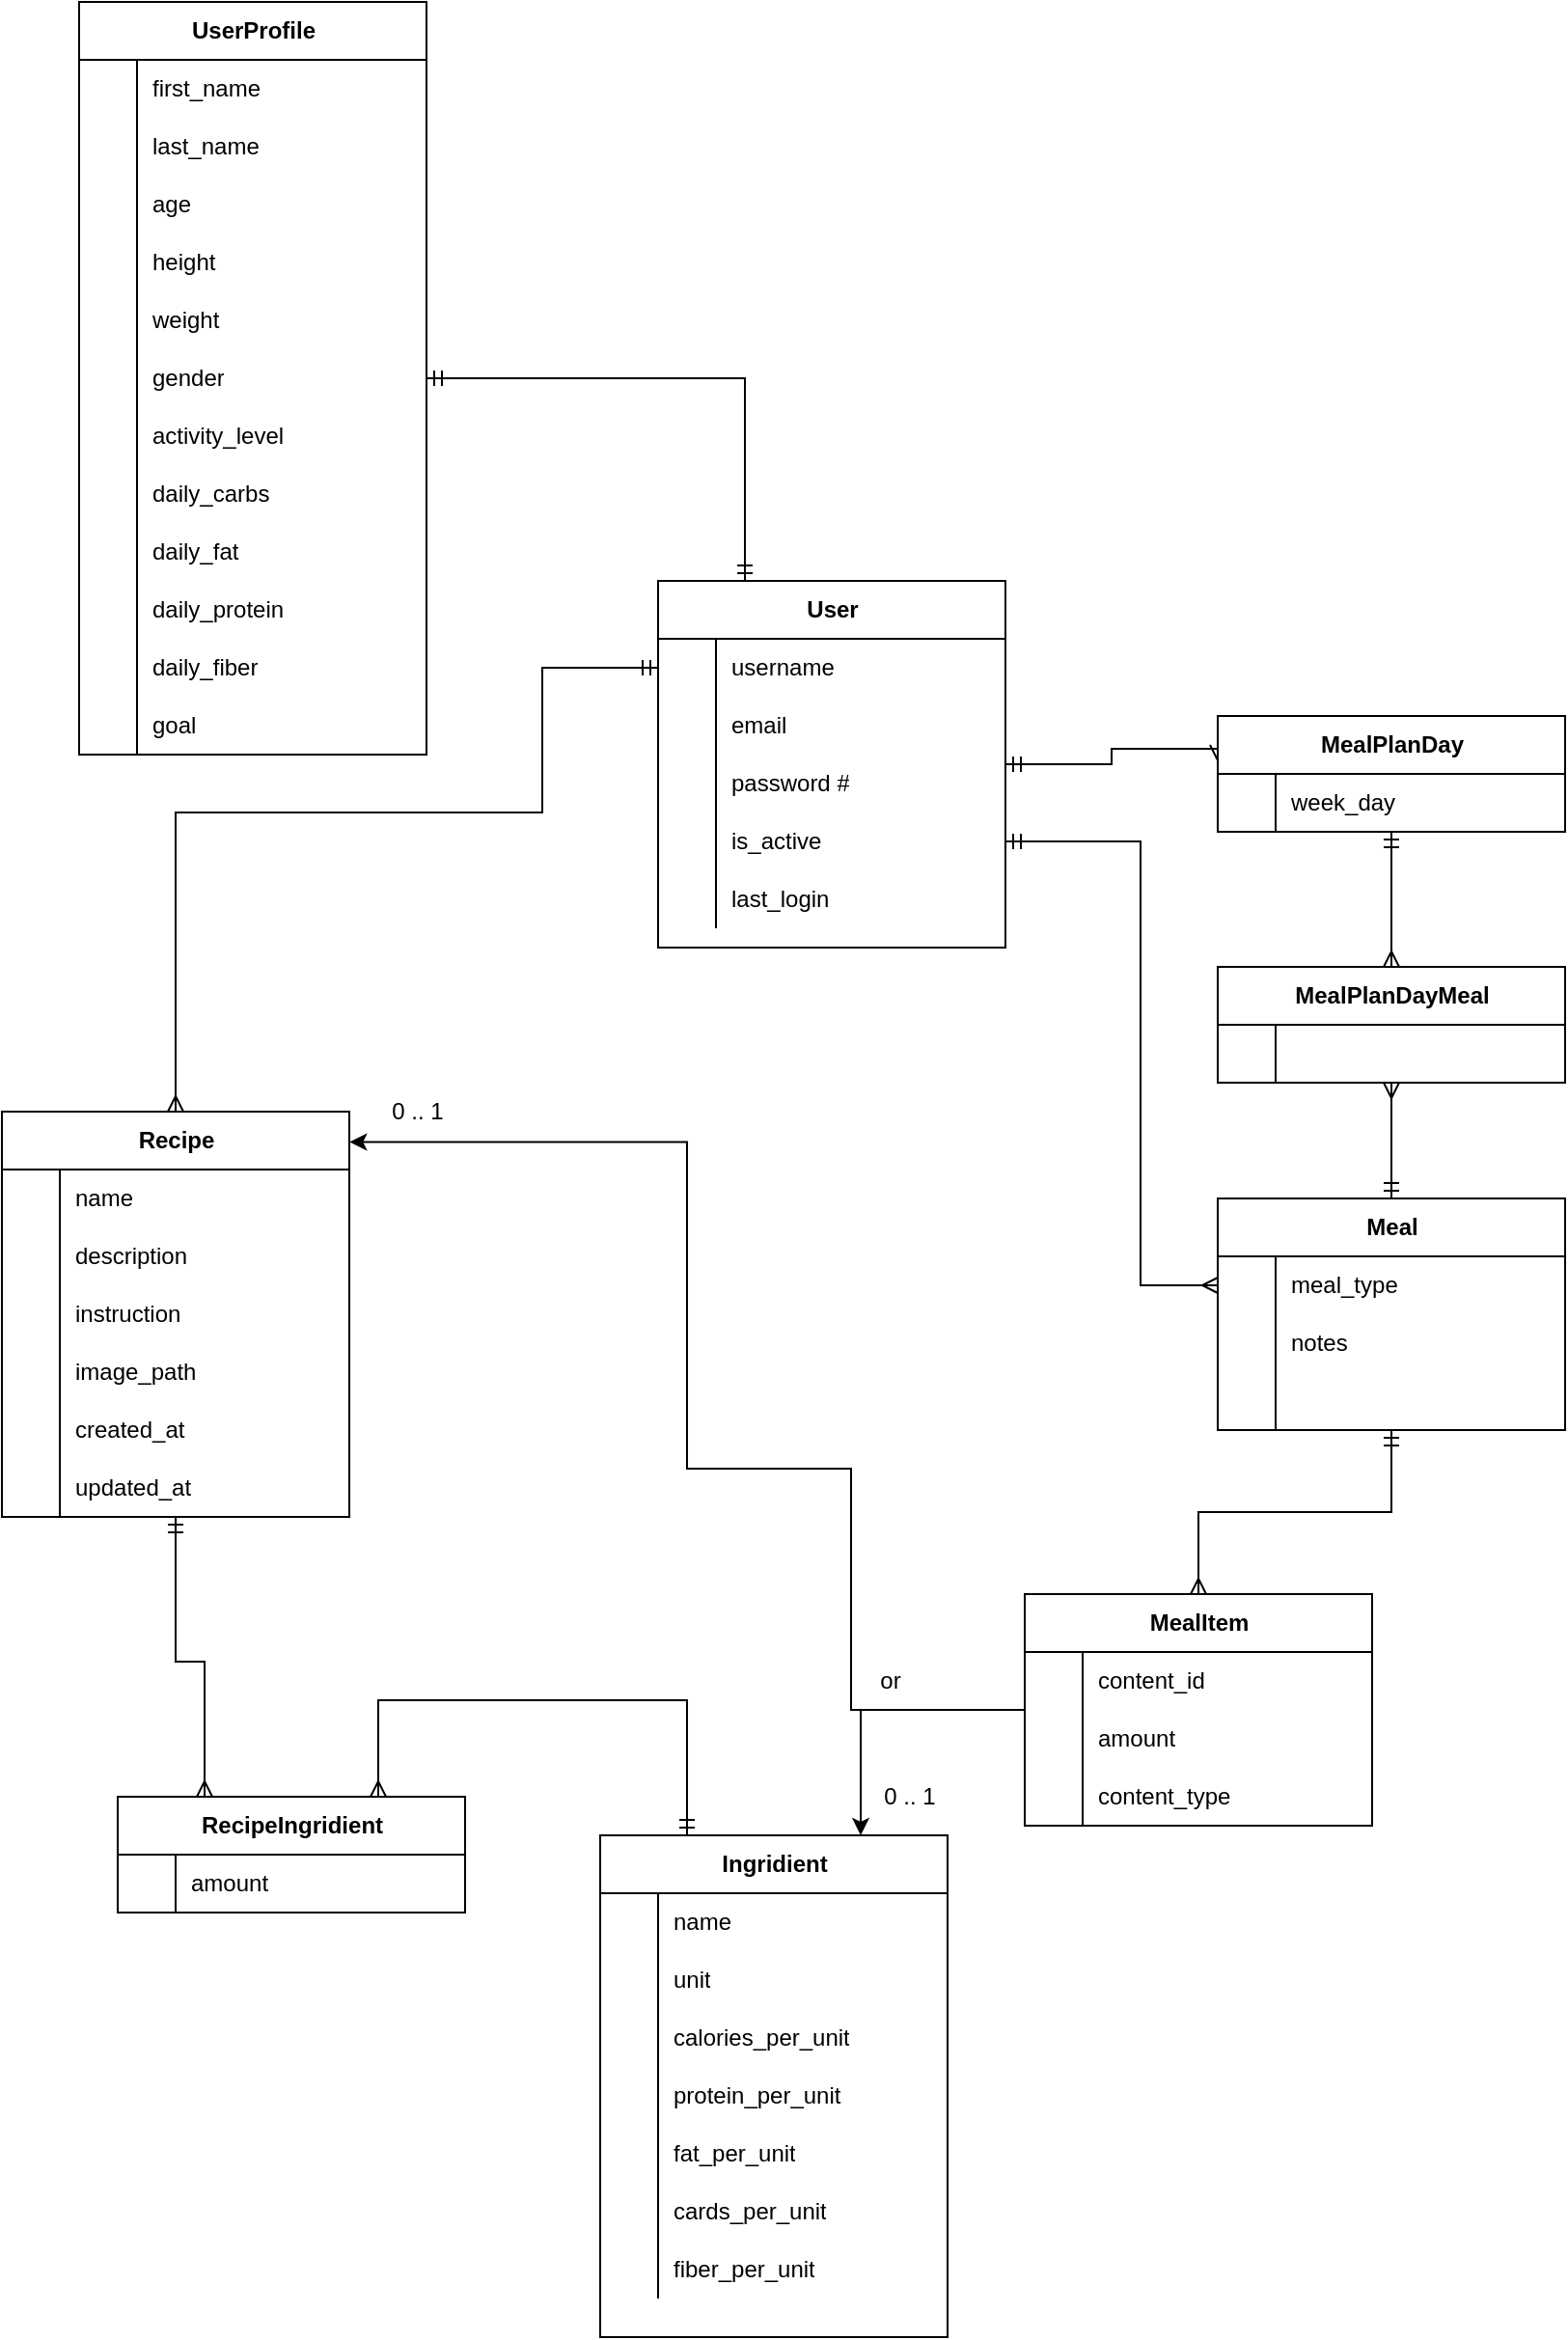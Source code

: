 <mxfile version="28.0.6">
  <diagram name="Сторінка-1" id="ZKiksl6-GsX5TlHpTenB">
    <mxGraphModel dx="980" dy="2659" grid="1" gridSize="10" guides="1" tooltips="1" connect="1" arrows="1" fold="1" page="1" pageScale="1" pageWidth="827" pageHeight="1169" math="0" shadow="0">
      <root>
        <mxCell id="0" />
        <mxCell id="1" parent="0" />
        <mxCell id="YrWsc4Pmhc9VSJaFL5Kg-95" style="edgeStyle=orthogonalEdgeStyle;rounded=0;orthogonalLoop=1;jettySize=auto;html=1;entryX=0.5;entryY=0;entryDx=0;entryDy=0;startArrow=ERmandOne;startFill=0;endArrow=ERmany;endFill=0;" edge="1" parent="1" source="XN3YSpYFotphSIRS1SXg-49" target="YrWsc4Pmhc9VSJaFL5Kg-85">
          <mxGeometry relative="1" as="geometry" />
        </mxCell>
        <mxCell id="XN3YSpYFotphSIRS1SXg-49" value="Meal" style="shape=table;startSize=30;container=1;collapsible=1;childLayout=tableLayout;fixedRows=1;rowLines=0;fontStyle=1;align=center;resizeLast=1;html=1;" parent="1" vertex="1">
          <mxGeometry x="630" y="320" width="180" height="120" as="geometry" />
        </mxCell>
        <mxCell id="XN3YSpYFotphSIRS1SXg-53" value="" style="shape=tableRow;horizontal=0;startSize=0;swimlaneHead=0;swimlaneBody=0;fillColor=none;collapsible=0;dropTarget=0;points=[[0,0.5],[1,0.5]];portConstraint=eastwest;top=0;left=0;right=0;bottom=0;" parent="XN3YSpYFotphSIRS1SXg-49" vertex="1">
          <mxGeometry y="30" width="180" height="30" as="geometry" />
        </mxCell>
        <mxCell id="XN3YSpYFotphSIRS1SXg-54" value="" style="shape=partialRectangle;connectable=0;fillColor=none;top=0;left=0;bottom=0;right=0;editable=1;overflow=hidden;whiteSpace=wrap;html=1;" parent="XN3YSpYFotphSIRS1SXg-53" vertex="1">
          <mxGeometry width="30" height="30" as="geometry">
            <mxRectangle width="30" height="30" as="alternateBounds" />
          </mxGeometry>
        </mxCell>
        <mxCell id="XN3YSpYFotphSIRS1SXg-55" value="meal_type" style="shape=partialRectangle;connectable=0;fillColor=none;top=0;left=0;bottom=0;right=0;align=left;spacingLeft=6;overflow=hidden;whiteSpace=wrap;html=1;" parent="XN3YSpYFotphSIRS1SXg-53" vertex="1">
          <mxGeometry x="30" width="150" height="30" as="geometry">
            <mxRectangle width="150" height="30" as="alternateBounds" />
          </mxGeometry>
        </mxCell>
        <mxCell id="XN3YSpYFotphSIRS1SXg-56" value="" style="shape=tableRow;horizontal=0;startSize=0;swimlaneHead=0;swimlaneBody=0;fillColor=none;collapsible=0;dropTarget=0;points=[[0,0.5],[1,0.5]];portConstraint=eastwest;top=0;left=0;right=0;bottom=0;" parent="XN3YSpYFotphSIRS1SXg-49" vertex="1">
          <mxGeometry y="60" width="180" height="30" as="geometry" />
        </mxCell>
        <mxCell id="XN3YSpYFotphSIRS1SXg-57" value="" style="shape=partialRectangle;connectable=0;fillColor=none;top=0;left=0;bottom=0;right=0;editable=1;overflow=hidden;whiteSpace=wrap;html=1;" parent="XN3YSpYFotphSIRS1SXg-56" vertex="1">
          <mxGeometry width="30" height="30" as="geometry">
            <mxRectangle width="30" height="30" as="alternateBounds" />
          </mxGeometry>
        </mxCell>
        <mxCell id="XN3YSpYFotphSIRS1SXg-58" value="notes" style="shape=partialRectangle;connectable=0;fillColor=none;top=0;left=0;bottom=0;right=0;align=left;spacingLeft=6;overflow=hidden;whiteSpace=wrap;html=1;" parent="XN3YSpYFotphSIRS1SXg-56" vertex="1">
          <mxGeometry x="30" width="150" height="30" as="geometry">
            <mxRectangle width="150" height="30" as="alternateBounds" />
          </mxGeometry>
        </mxCell>
        <mxCell id="XN3YSpYFotphSIRS1SXg-59" value="" style="shape=tableRow;horizontal=0;startSize=0;swimlaneHead=0;swimlaneBody=0;fillColor=none;collapsible=0;dropTarget=0;points=[[0,0.5],[1,0.5]];portConstraint=eastwest;top=0;left=0;right=0;bottom=0;" parent="XN3YSpYFotphSIRS1SXg-49" vertex="1">
          <mxGeometry y="90" width="180" height="30" as="geometry" />
        </mxCell>
        <mxCell id="XN3YSpYFotphSIRS1SXg-60" value="" style="shape=partialRectangle;connectable=0;fillColor=none;top=0;left=0;bottom=0;right=0;editable=1;overflow=hidden;whiteSpace=wrap;html=1;" parent="XN3YSpYFotphSIRS1SXg-59" vertex="1">
          <mxGeometry width="30" height="30" as="geometry">
            <mxRectangle width="30" height="30" as="alternateBounds" />
          </mxGeometry>
        </mxCell>
        <mxCell id="XN3YSpYFotphSIRS1SXg-61" value="" style="shape=partialRectangle;connectable=0;fillColor=none;top=0;left=0;bottom=0;right=0;align=left;spacingLeft=6;overflow=hidden;whiteSpace=wrap;html=1;" parent="XN3YSpYFotphSIRS1SXg-59" vertex="1">
          <mxGeometry x="30" width="150" height="30" as="geometry">
            <mxRectangle width="150" height="30" as="alternateBounds" />
          </mxGeometry>
        </mxCell>
        <mxCell id="YrWsc4Pmhc9VSJaFL5Kg-97" style="edgeStyle=orthogonalEdgeStyle;rounded=0;orthogonalLoop=1;jettySize=auto;html=1;entryX=0;entryY=0.25;entryDx=0;entryDy=0;endArrow=ERmany;endFill=0;startArrow=ERmandOne;startFill=0;" edge="1" parent="1" source="YrWsc4Pmhc9VSJaFL5Kg-2" target="YrWsc4Pmhc9VSJaFL5Kg-51">
          <mxGeometry relative="1" as="geometry">
            <Array as="points">
              <mxPoint x="575" y="95" />
              <mxPoint x="575" y="87" />
            </Array>
          </mxGeometry>
        </mxCell>
        <mxCell id="YrWsc4Pmhc9VSJaFL5Kg-2" value="User" style="shape=table;startSize=30;container=1;collapsible=1;childLayout=tableLayout;fixedRows=1;rowLines=0;fontStyle=1;align=center;resizeLast=1;html=1;" vertex="1" parent="1">
          <mxGeometry x="340" width="180" height="190" as="geometry" />
        </mxCell>
        <mxCell id="YrWsc4Pmhc9VSJaFL5Kg-6" value="" style="shape=tableRow;horizontal=0;startSize=0;swimlaneHead=0;swimlaneBody=0;fillColor=none;collapsible=0;dropTarget=0;points=[[0,0.5],[1,0.5]];portConstraint=eastwest;top=0;left=0;right=0;bottom=0;" vertex="1" parent="YrWsc4Pmhc9VSJaFL5Kg-2">
          <mxGeometry y="30" width="180" height="30" as="geometry" />
        </mxCell>
        <mxCell id="YrWsc4Pmhc9VSJaFL5Kg-7" value="" style="shape=partialRectangle;connectable=0;fillColor=none;top=0;left=0;bottom=0;right=0;editable=1;overflow=hidden;whiteSpace=wrap;html=1;" vertex="1" parent="YrWsc4Pmhc9VSJaFL5Kg-6">
          <mxGeometry width="30" height="30" as="geometry">
            <mxRectangle width="30" height="30" as="alternateBounds" />
          </mxGeometry>
        </mxCell>
        <mxCell id="YrWsc4Pmhc9VSJaFL5Kg-8" value="username" style="shape=partialRectangle;connectable=0;fillColor=none;top=0;left=0;bottom=0;right=0;align=left;spacingLeft=6;overflow=hidden;whiteSpace=wrap;html=1;" vertex="1" parent="YrWsc4Pmhc9VSJaFL5Kg-6">
          <mxGeometry x="30" width="150" height="30" as="geometry">
            <mxRectangle width="150" height="30" as="alternateBounds" />
          </mxGeometry>
        </mxCell>
        <mxCell id="YrWsc4Pmhc9VSJaFL5Kg-15" style="shape=tableRow;horizontal=0;startSize=0;swimlaneHead=0;swimlaneBody=0;fillColor=none;collapsible=0;dropTarget=0;points=[[0,0.5],[1,0.5]];portConstraint=eastwest;top=0;left=0;right=0;bottom=0;" vertex="1" parent="YrWsc4Pmhc9VSJaFL5Kg-2">
          <mxGeometry y="60" width="180" height="30" as="geometry" />
        </mxCell>
        <mxCell id="YrWsc4Pmhc9VSJaFL5Kg-16" style="shape=partialRectangle;connectable=0;fillColor=none;top=0;left=0;bottom=0;right=0;editable=1;overflow=hidden;whiteSpace=wrap;html=1;" vertex="1" parent="YrWsc4Pmhc9VSJaFL5Kg-15">
          <mxGeometry width="30" height="30" as="geometry">
            <mxRectangle width="30" height="30" as="alternateBounds" />
          </mxGeometry>
        </mxCell>
        <mxCell id="YrWsc4Pmhc9VSJaFL5Kg-17" value="email" style="shape=partialRectangle;connectable=0;fillColor=none;top=0;left=0;bottom=0;right=0;align=left;spacingLeft=6;overflow=hidden;whiteSpace=wrap;html=1;" vertex="1" parent="YrWsc4Pmhc9VSJaFL5Kg-15">
          <mxGeometry x="30" width="150" height="30" as="geometry">
            <mxRectangle width="150" height="30" as="alternateBounds" />
          </mxGeometry>
        </mxCell>
        <mxCell id="YrWsc4Pmhc9VSJaFL5Kg-18" style="shape=tableRow;horizontal=0;startSize=0;swimlaneHead=0;swimlaneBody=0;fillColor=none;collapsible=0;dropTarget=0;points=[[0,0.5],[1,0.5]];portConstraint=eastwest;top=0;left=0;right=0;bottom=0;" vertex="1" parent="YrWsc4Pmhc9VSJaFL5Kg-2">
          <mxGeometry y="90" width="180" height="30" as="geometry" />
        </mxCell>
        <mxCell id="YrWsc4Pmhc9VSJaFL5Kg-19" style="shape=partialRectangle;connectable=0;fillColor=none;top=0;left=0;bottom=0;right=0;editable=1;overflow=hidden;whiteSpace=wrap;html=1;" vertex="1" parent="YrWsc4Pmhc9VSJaFL5Kg-18">
          <mxGeometry width="30" height="30" as="geometry">
            <mxRectangle width="30" height="30" as="alternateBounds" />
          </mxGeometry>
        </mxCell>
        <mxCell id="YrWsc4Pmhc9VSJaFL5Kg-20" value="password #" style="shape=partialRectangle;connectable=0;fillColor=none;top=0;left=0;bottom=0;right=0;align=left;spacingLeft=6;overflow=hidden;whiteSpace=wrap;html=1;" vertex="1" parent="YrWsc4Pmhc9VSJaFL5Kg-18">
          <mxGeometry x="30" width="150" height="30" as="geometry">
            <mxRectangle width="150" height="30" as="alternateBounds" />
          </mxGeometry>
        </mxCell>
        <mxCell id="YrWsc4Pmhc9VSJaFL5Kg-21" value="" style="shape=tableRow;horizontal=0;startSize=0;swimlaneHead=0;swimlaneBody=0;fillColor=none;collapsible=0;dropTarget=0;points=[[0,0.5],[1,0.5]];portConstraint=eastwest;top=0;left=0;right=0;bottom=0;" vertex="1" parent="YrWsc4Pmhc9VSJaFL5Kg-2">
          <mxGeometry y="120" width="180" height="30" as="geometry" />
        </mxCell>
        <mxCell id="YrWsc4Pmhc9VSJaFL5Kg-22" value="" style="shape=partialRectangle;connectable=0;fillColor=none;top=0;left=0;bottom=0;right=0;editable=1;overflow=hidden;whiteSpace=wrap;html=1;" vertex="1" parent="YrWsc4Pmhc9VSJaFL5Kg-21">
          <mxGeometry width="30" height="30" as="geometry">
            <mxRectangle width="30" height="30" as="alternateBounds" />
          </mxGeometry>
        </mxCell>
        <mxCell id="YrWsc4Pmhc9VSJaFL5Kg-23" value="is_active" style="shape=partialRectangle;connectable=0;fillColor=none;top=0;left=0;bottom=0;right=0;align=left;spacingLeft=6;overflow=hidden;whiteSpace=wrap;html=1;" vertex="1" parent="YrWsc4Pmhc9VSJaFL5Kg-21">
          <mxGeometry x="30" width="150" height="30" as="geometry">
            <mxRectangle width="150" height="30" as="alternateBounds" />
          </mxGeometry>
        </mxCell>
        <mxCell id="YrWsc4Pmhc9VSJaFL5Kg-24" value="" style="shape=tableRow;horizontal=0;startSize=0;swimlaneHead=0;swimlaneBody=0;fillColor=none;collapsible=0;dropTarget=0;points=[[0,0.5],[1,0.5]];portConstraint=eastwest;top=0;left=0;right=0;bottom=0;" vertex="1" parent="YrWsc4Pmhc9VSJaFL5Kg-2">
          <mxGeometry y="150" width="180" height="30" as="geometry" />
        </mxCell>
        <mxCell id="YrWsc4Pmhc9VSJaFL5Kg-25" value="" style="shape=partialRectangle;connectable=0;fillColor=none;top=0;left=0;bottom=0;right=0;editable=1;overflow=hidden;whiteSpace=wrap;html=1;" vertex="1" parent="YrWsc4Pmhc9VSJaFL5Kg-24">
          <mxGeometry width="30" height="30" as="geometry">
            <mxRectangle width="30" height="30" as="alternateBounds" />
          </mxGeometry>
        </mxCell>
        <mxCell id="YrWsc4Pmhc9VSJaFL5Kg-26" value="last_login" style="shape=partialRectangle;connectable=0;fillColor=none;top=0;left=0;bottom=0;right=0;align=left;spacingLeft=6;overflow=hidden;whiteSpace=wrap;html=1;" vertex="1" parent="YrWsc4Pmhc9VSJaFL5Kg-24">
          <mxGeometry x="30" width="150" height="30" as="geometry">
            <mxRectangle width="150" height="30" as="alternateBounds" />
          </mxGeometry>
        </mxCell>
        <mxCell id="YrWsc4Pmhc9VSJaFL5Kg-44" style="edgeStyle=orthogonalEdgeStyle;rounded=0;orthogonalLoop=1;jettySize=auto;html=1;entryX=0.25;entryY=0;entryDx=0;entryDy=0;startArrow=ERmandOne;startFill=0;endArrow=ERmandOne;endFill=0;" edge="1" parent="1" source="XN3YSpYFotphSIRS1SXg-1" target="YrWsc4Pmhc9VSJaFL5Kg-2">
          <mxGeometry relative="1" as="geometry" />
        </mxCell>
        <mxCell id="XN3YSpYFotphSIRS1SXg-1" value="UserProfile" style="shape=table;startSize=30;container=1;collapsible=1;childLayout=tableLayout;fixedRows=1;rowLines=0;fontStyle=1;align=center;resizeLast=1;html=1;" parent="1" vertex="1">
          <mxGeometry x="40" y="-300" width="180" height="390" as="geometry" />
        </mxCell>
        <mxCell id="XN3YSpYFotphSIRS1SXg-5" value="" style="shape=tableRow;horizontal=0;startSize=0;swimlaneHead=0;swimlaneBody=0;fillColor=none;collapsible=0;dropTarget=0;points=[[0,0.5],[1,0.5]];portConstraint=eastwest;top=0;left=0;right=0;bottom=0;" parent="XN3YSpYFotphSIRS1SXg-1" vertex="1">
          <mxGeometry y="30" width="180" height="30" as="geometry" />
        </mxCell>
        <mxCell id="XN3YSpYFotphSIRS1SXg-6" value="" style="shape=partialRectangle;connectable=0;fillColor=none;top=0;left=0;bottom=0;right=0;editable=1;overflow=hidden;whiteSpace=wrap;html=1;" parent="XN3YSpYFotphSIRS1SXg-5" vertex="1">
          <mxGeometry width="30" height="30" as="geometry">
            <mxRectangle width="30" height="30" as="alternateBounds" />
          </mxGeometry>
        </mxCell>
        <mxCell id="XN3YSpYFotphSIRS1SXg-7" value="first_name" style="shape=partialRectangle;connectable=0;fillColor=none;top=0;left=0;bottom=0;right=0;align=left;spacingLeft=6;overflow=hidden;whiteSpace=wrap;html=1;" parent="XN3YSpYFotphSIRS1SXg-5" vertex="1">
          <mxGeometry x="30" width="150" height="30" as="geometry">
            <mxRectangle width="150" height="30" as="alternateBounds" />
          </mxGeometry>
        </mxCell>
        <mxCell id="XN3YSpYFotphSIRS1SXg-78" style="shape=tableRow;horizontal=0;startSize=0;swimlaneHead=0;swimlaneBody=0;fillColor=none;collapsible=0;dropTarget=0;points=[[0,0.5],[1,0.5]];portConstraint=eastwest;top=0;left=0;right=0;bottom=0;" parent="XN3YSpYFotphSIRS1SXg-1" vertex="1">
          <mxGeometry y="60" width="180" height="30" as="geometry" />
        </mxCell>
        <mxCell id="XN3YSpYFotphSIRS1SXg-79" style="shape=partialRectangle;connectable=0;fillColor=none;top=0;left=0;bottom=0;right=0;editable=1;overflow=hidden;whiteSpace=wrap;html=1;" parent="XN3YSpYFotphSIRS1SXg-78" vertex="1">
          <mxGeometry width="30" height="30" as="geometry">
            <mxRectangle width="30" height="30" as="alternateBounds" />
          </mxGeometry>
        </mxCell>
        <mxCell id="XN3YSpYFotphSIRS1SXg-80" value="last_name" style="shape=partialRectangle;connectable=0;fillColor=none;top=0;left=0;bottom=0;right=0;align=left;spacingLeft=6;overflow=hidden;whiteSpace=wrap;html=1;" parent="XN3YSpYFotphSIRS1SXg-78" vertex="1">
          <mxGeometry x="30" width="150" height="30" as="geometry">
            <mxRectangle width="150" height="30" as="alternateBounds" />
          </mxGeometry>
        </mxCell>
        <mxCell id="XN3YSpYFotphSIRS1SXg-75" style="shape=tableRow;horizontal=0;startSize=0;swimlaneHead=0;swimlaneBody=0;fillColor=none;collapsible=0;dropTarget=0;points=[[0,0.5],[1,0.5]];portConstraint=eastwest;top=0;left=0;right=0;bottom=0;" parent="XN3YSpYFotphSIRS1SXg-1" vertex="1">
          <mxGeometry y="90" width="180" height="30" as="geometry" />
        </mxCell>
        <mxCell id="XN3YSpYFotphSIRS1SXg-76" style="shape=partialRectangle;connectable=0;fillColor=none;top=0;left=0;bottom=0;right=0;editable=1;overflow=hidden;whiteSpace=wrap;html=1;" parent="XN3YSpYFotphSIRS1SXg-75" vertex="1">
          <mxGeometry width="30" height="30" as="geometry">
            <mxRectangle width="30" height="30" as="alternateBounds" />
          </mxGeometry>
        </mxCell>
        <mxCell id="XN3YSpYFotphSIRS1SXg-77" value="age" style="shape=partialRectangle;connectable=0;fillColor=none;top=0;left=0;bottom=0;right=0;align=left;spacingLeft=6;overflow=hidden;whiteSpace=wrap;html=1;" parent="XN3YSpYFotphSIRS1SXg-75" vertex="1">
          <mxGeometry x="30" width="150" height="30" as="geometry">
            <mxRectangle width="150" height="30" as="alternateBounds" />
          </mxGeometry>
        </mxCell>
        <mxCell id="XN3YSpYFotphSIRS1SXg-68" style="shape=tableRow;horizontal=0;startSize=0;swimlaneHead=0;swimlaneBody=0;fillColor=none;collapsible=0;dropTarget=0;points=[[0,0.5],[1,0.5]];portConstraint=eastwest;top=0;left=0;right=0;bottom=0;" parent="XN3YSpYFotphSIRS1SXg-1" vertex="1">
          <mxGeometry y="120" width="180" height="30" as="geometry" />
        </mxCell>
        <mxCell id="XN3YSpYFotphSIRS1SXg-69" style="shape=partialRectangle;connectable=0;fillColor=none;top=0;left=0;bottom=0;right=0;editable=1;overflow=hidden;whiteSpace=wrap;html=1;" parent="XN3YSpYFotphSIRS1SXg-68" vertex="1">
          <mxGeometry width="30" height="30" as="geometry">
            <mxRectangle width="30" height="30" as="alternateBounds" />
          </mxGeometry>
        </mxCell>
        <mxCell id="XN3YSpYFotphSIRS1SXg-70" value="height" style="shape=partialRectangle;connectable=0;fillColor=none;top=0;left=0;bottom=0;right=0;align=left;spacingLeft=6;overflow=hidden;whiteSpace=wrap;html=1;" parent="XN3YSpYFotphSIRS1SXg-68" vertex="1">
          <mxGeometry x="30" width="150" height="30" as="geometry">
            <mxRectangle width="150" height="30" as="alternateBounds" />
          </mxGeometry>
        </mxCell>
        <mxCell id="XN3YSpYFotphSIRS1SXg-65" style="shape=tableRow;horizontal=0;startSize=0;swimlaneHead=0;swimlaneBody=0;fillColor=none;collapsible=0;dropTarget=0;points=[[0,0.5],[1,0.5]];portConstraint=eastwest;top=0;left=0;right=0;bottom=0;" parent="XN3YSpYFotphSIRS1SXg-1" vertex="1">
          <mxGeometry y="150" width="180" height="30" as="geometry" />
        </mxCell>
        <mxCell id="XN3YSpYFotphSIRS1SXg-66" style="shape=partialRectangle;connectable=0;fillColor=none;top=0;left=0;bottom=0;right=0;editable=1;overflow=hidden;whiteSpace=wrap;html=1;" parent="XN3YSpYFotphSIRS1SXg-65" vertex="1">
          <mxGeometry width="30" height="30" as="geometry">
            <mxRectangle width="30" height="30" as="alternateBounds" />
          </mxGeometry>
        </mxCell>
        <mxCell id="XN3YSpYFotphSIRS1SXg-67" value="weight" style="shape=partialRectangle;connectable=0;fillColor=none;top=0;left=0;bottom=0;right=0;align=left;spacingLeft=6;overflow=hidden;whiteSpace=wrap;html=1;" parent="XN3YSpYFotphSIRS1SXg-65" vertex="1">
          <mxGeometry x="30" width="150" height="30" as="geometry">
            <mxRectangle width="150" height="30" as="alternateBounds" />
          </mxGeometry>
        </mxCell>
        <mxCell id="XN3YSpYFotphSIRS1SXg-8" value="" style="shape=tableRow;horizontal=0;startSize=0;swimlaneHead=0;swimlaneBody=0;fillColor=none;collapsible=0;dropTarget=0;points=[[0,0.5],[1,0.5]];portConstraint=eastwest;top=0;left=0;right=0;bottom=0;" parent="XN3YSpYFotphSIRS1SXg-1" vertex="1">
          <mxGeometry y="180" width="180" height="30" as="geometry" />
        </mxCell>
        <mxCell id="XN3YSpYFotphSIRS1SXg-9" value="" style="shape=partialRectangle;connectable=0;fillColor=none;top=0;left=0;bottom=0;right=0;editable=1;overflow=hidden;whiteSpace=wrap;html=1;" parent="XN3YSpYFotphSIRS1SXg-8" vertex="1">
          <mxGeometry width="30" height="30" as="geometry">
            <mxRectangle width="30" height="30" as="alternateBounds" />
          </mxGeometry>
        </mxCell>
        <mxCell id="XN3YSpYFotphSIRS1SXg-10" value="gender" style="shape=partialRectangle;connectable=0;fillColor=none;top=0;left=0;bottom=0;right=0;align=left;spacingLeft=6;overflow=hidden;whiteSpace=wrap;html=1;" parent="XN3YSpYFotphSIRS1SXg-8" vertex="1">
          <mxGeometry x="30" width="150" height="30" as="geometry">
            <mxRectangle width="150" height="30" as="alternateBounds" />
          </mxGeometry>
        </mxCell>
        <mxCell id="XN3YSpYFotphSIRS1SXg-11" value="" style="shape=tableRow;horizontal=0;startSize=0;swimlaneHead=0;swimlaneBody=0;fillColor=none;collapsible=0;dropTarget=0;points=[[0,0.5],[1,0.5]];portConstraint=eastwest;top=0;left=0;right=0;bottom=0;" parent="XN3YSpYFotphSIRS1SXg-1" vertex="1">
          <mxGeometry y="210" width="180" height="30" as="geometry" />
        </mxCell>
        <mxCell id="XN3YSpYFotphSIRS1SXg-12" value="" style="shape=partialRectangle;connectable=0;fillColor=none;top=0;left=0;bottom=0;right=0;editable=1;overflow=hidden;whiteSpace=wrap;html=1;" parent="XN3YSpYFotphSIRS1SXg-11" vertex="1">
          <mxGeometry width="30" height="30" as="geometry">
            <mxRectangle width="30" height="30" as="alternateBounds" />
          </mxGeometry>
        </mxCell>
        <mxCell id="XN3YSpYFotphSIRS1SXg-13" value="activity_level" style="shape=partialRectangle;connectable=0;fillColor=none;top=0;left=0;bottom=0;right=0;align=left;spacingLeft=6;overflow=hidden;whiteSpace=wrap;html=1;" parent="XN3YSpYFotphSIRS1SXg-11" vertex="1">
          <mxGeometry x="30" width="150" height="30" as="geometry">
            <mxRectangle width="150" height="30" as="alternateBounds" />
          </mxGeometry>
        </mxCell>
        <mxCell id="XN3YSpYFotphSIRS1SXg-14" style="shape=tableRow;horizontal=0;startSize=0;swimlaneHead=0;swimlaneBody=0;fillColor=none;collapsible=0;dropTarget=0;points=[[0,0.5],[1,0.5]];portConstraint=eastwest;top=0;left=0;right=0;bottom=0;" parent="XN3YSpYFotphSIRS1SXg-1" vertex="1">
          <mxGeometry y="240" width="180" height="30" as="geometry" />
        </mxCell>
        <mxCell id="XN3YSpYFotphSIRS1SXg-15" style="shape=partialRectangle;connectable=0;fillColor=none;top=0;left=0;bottom=0;right=0;editable=1;overflow=hidden;whiteSpace=wrap;html=1;" parent="XN3YSpYFotphSIRS1SXg-14" vertex="1">
          <mxGeometry width="30" height="30" as="geometry">
            <mxRectangle width="30" height="30" as="alternateBounds" />
          </mxGeometry>
        </mxCell>
        <mxCell id="XN3YSpYFotphSIRS1SXg-16" value="daily_carbs" style="shape=partialRectangle;connectable=0;fillColor=none;top=0;left=0;bottom=0;right=0;align=left;spacingLeft=6;overflow=hidden;whiteSpace=wrap;html=1;" parent="XN3YSpYFotphSIRS1SXg-14" vertex="1">
          <mxGeometry x="30" width="150" height="30" as="geometry">
            <mxRectangle width="150" height="30" as="alternateBounds" />
          </mxGeometry>
        </mxCell>
        <mxCell id="XN3YSpYFotphSIRS1SXg-81" style="shape=tableRow;horizontal=0;startSize=0;swimlaneHead=0;swimlaneBody=0;fillColor=none;collapsible=0;dropTarget=0;points=[[0,0.5],[1,0.5]];portConstraint=eastwest;top=0;left=0;right=0;bottom=0;" parent="XN3YSpYFotphSIRS1SXg-1" vertex="1">
          <mxGeometry y="270" width="180" height="30" as="geometry" />
        </mxCell>
        <mxCell id="XN3YSpYFotphSIRS1SXg-82" style="shape=partialRectangle;connectable=0;fillColor=none;top=0;left=0;bottom=0;right=0;editable=1;overflow=hidden;whiteSpace=wrap;html=1;" parent="XN3YSpYFotphSIRS1SXg-81" vertex="1">
          <mxGeometry width="30" height="30" as="geometry">
            <mxRectangle width="30" height="30" as="alternateBounds" />
          </mxGeometry>
        </mxCell>
        <mxCell id="XN3YSpYFotphSIRS1SXg-83" value="daily_fat" style="shape=partialRectangle;connectable=0;fillColor=none;top=0;left=0;bottom=0;right=0;align=left;spacingLeft=6;overflow=hidden;whiteSpace=wrap;html=1;" parent="XN3YSpYFotphSIRS1SXg-81" vertex="1">
          <mxGeometry x="30" width="150" height="30" as="geometry">
            <mxRectangle width="150" height="30" as="alternateBounds" />
          </mxGeometry>
        </mxCell>
        <mxCell id="XN3YSpYFotphSIRS1SXg-84" style="shape=tableRow;horizontal=0;startSize=0;swimlaneHead=0;swimlaneBody=0;fillColor=none;collapsible=0;dropTarget=0;points=[[0,0.5],[1,0.5]];portConstraint=eastwest;top=0;left=0;right=0;bottom=0;" parent="XN3YSpYFotphSIRS1SXg-1" vertex="1">
          <mxGeometry y="300" width="180" height="30" as="geometry" />
        </mxCell>
        <mxCell id="XN3YSpYFotphSIRS1SXg-85" style="shape=partialRectangle;connectable=0;fillColor=none;top=0;left=0;bottom=0;right=0;editable=1;overflow=hidden;whiteSpace=wrap;html=1;" parent="XN3YSpYFotphSIRS1SXg-84" vertex="1">
          <mxGeometry width="30" height="30" as="geometry">
            <mxRectangle width="30" height="30" as="alternateBounds" />
          </mxGeometry>
        </mxCell>
        <mxCell id="XN3YSpYFotphSIRS1SXg-86" value="daily_protein" style="shape=partialRectangle;connectable=0;fillColor=none;top=0;left=0;bottom=0;right=0;align=left;spacingLeft=6;overflow=hidden;whiteSpace=wrap;html=1;" parent="XN3YSpYFotphSIRS1SXg-84" vertex="1">
          <mxGeometry x="30" width="150" height="30" as="geometry">
            <mxRectangle width="150" height="30" as="alternateBounds" />
          </mxGeometry>
        </mxCell>
        <mxCell id="XN3YSpYFotphSIRS1SXg-87" style="shape=tableRow;horizontal=0;startSize=0;swimlaneHead=0;swimlaneBody=0;fillColor=none;collapsible=0;dropTarget=0;points=[[0,0.5],[1,0.5]];portConstraint=eastwest;top=0;left=0;right=0;bottom=0;" parent="XN3YSpYFotphSIRS1SXg-1" vertex="1">
          <mxGeometry y="330" width="180" height="30" as="geometry" />
        </mxCell>
        <mxCell id="XN3YSpYFotphSIRS1SXg-88" style="shape=partialRectangle;connectable=0;fillColor=none;top=0;left=0;bottom=0;right=0;editable=1;overflow=hidden;whiteSpace=wrap;html=1;" parent="XN3YSpYFotphSIRS1SXg-87" vertex="1">
          <mxGeometry width="30" height="30" as="geometry">
            <mxRectangle width="30" height="30" as="alternateBounds" />
          </mxGeometry>
        </mxCell>
        <mxCell id="XN3YSpYFotphSIRS1SXg-89" value="daily_fiber" style="shape=partialRectangle;connectable=0;fillColor=none;top=0;left=0;bottom=0;right=0;align=left;spacingLeft=6;overflow=hidden;whiteSpace=wrap;html=1;" parent="XN3YSpYFotphSIRS1SXg-87" vertex="1">
          <mxGeometry x="30" width="150" height="30" as="geometry">
            <mxRectangle width="150" height="30" as="alternateBounds" />
          </mxGeometry>
        </mxCell>
        <mxCell id="XN3YSpYFotphSIRS1SXg-90" style="shape=tableRow;horizontal=0;startSize=0;swimlaneHead=0;swimlaneBody=0;fillColor=none;collapsible=0;dropTarget=0;points=[[0,0.5],[1,0.5]];portConstraint=eastwest;top=0;left=0;right=0;bottom=0;" parent="XN3YSpYFotphSIRS1SXg-1" vertex="1">
          <mxGeometry y="360" width="180" height="30" as="geometry" />
        </mxCell>
        <mxCell id="XN3YSpYFotphSIRS1SXg-91" style="shape=partialRectangle;connectable=0;fillColor=none;top=0;left=0;bottom=0;right=0;editable=1;overflow=hidden;whiteSpace=wrap;html=1;" parent="XN3YSpYFotphSIRS1SXg-90" vertex="1">
          <mxGeometry width="30" height="30" as="geometry">
            <mxRectangle width="30" height="30" as="alternateBounds" />
          </mxGeometry>
        </mxCell>
        <mxCell id="XN3YSpYFotphSIRS1SXg-92" value="goal" style="shape=partialRectangle;connectable=0;fillColor=none;top=0;left=0;bottom=0;right=0;align=left;spacingLeft=6;overflow=hidden;whiteSpace=wrap;html=1;" parent="XN3YSpYFotphSIRS1SXg-90" vertex="1">
          <mxGeometry x="30" width="150" height="30" as="geometry">
            <mxRectangle width="150" height="30" as="alternateBounds" />
          </mxGeometry>
        </mxCell>
        <mxCell id="YrWsc4Pmhc9VSJaFL5Kg-70" style="edgeStyle=orthogonalEdgeStyle;rounded=0;orthogonalLoop=1;jettySize=auto;html=1;entryX=0.5;entryY=0;entryDx=0;entryDy=0;endArrow=ERmandOne;endFill=0;exitX=0.5;exitY=1;exitDx=0;exitDy=0;startArrow=ERmany;startFill=0;" edge="1" parent="1" source="YrWsc4Pmhc9VSJaFL5Kg-71" target="XN3YSpYFotphSIRS1SXg-49">
          <mxGeometry relative="1" as="geometry">
            <mxPoint x="410" y="550" as="sourcePoint" />
          </mxGeometry>
        </mxCell>
        <mxCell id="YrWsc4Pmhc9VSJaFL5Kg-51" value="MealPlanDay" style="shape=table;startSize=30;container=1;collapsible=1;childLayout=tableLayout;fixedRows=1;rowLines=0;fontStyle=1;align=center;resizeLast=1;html=1;" vertex="1" parent="1">
          <mxGeometry x="630" y="70" width="180" height="60" as="geometry" />
        </mxCell>
        <mxCell id="YrWsc4Pmhc9VSJaFL5Kg-61" value="" style="shape=tableRow;horizontal=0;startSize=0;swimlaneHead=0;swimlaneBody=0;fillColor=none;collapsible=0;dropTarget=0;points=[[0,0.5],[1,0.5]];portConstraint=eastwest;top=0;left=0;right=0;bottom=0;" vertex="1" parent="YrWsc4Pmhc9VSJaFL5Kg-51">
          <mxGeometry y="30" width="180" height="30" as="geometry" />
        </mxCell>
        <mxCell id="YrWsc4Pmhc9VSJaFL5Kg-62" value="" style="shape=partialRectangle;connectable=0;fillColor=none;top=0;left=0;bottom=0;right=0;editable=1;overflow=hidden;whiteSpace=wrap;html=1;" vertex="1" parent="YrWsc4Pmhc9VSJaFL5Kg-61">
          <mxGeometry width="30" height="30" as="geometry">
            <mxRectangle width="30" height="30" as="alternateBounds" />
          </mxGeometry>
        </mxCell>
        <mxCell id="YrWsc4Pmhc9VSJaFL5Kg-63" value="week_day" style="shape=partialRectangle;connectable=0;fillColor=none;top=0;left=0;bottom=0;right=0;align=left;spacingLeft=6;overflow=hidden;whiteSpace=wrap;html=1;" vertex="1" parent="YrWsc4Pmhc9VSJaFL5Kg-61">
          <mxGeometry x="30" width="150" height="30" as="geometry">
            <mxRectangle width="150" height="30" as="alternateBounds" />
          </mxGeometry>
        </mxCell>
        <mxCell id="YrWsc4Pmhc9VSJaFL5Kg-81" style="edgeStyle=orthogonalEdgeStyle;rounded=0;orthogonalLoop=1;jettySize=auto;html=1;entryX=0.5;entryY=1;entryDx=0;entryDy=0;endArrow=ERmandOne;endFill=0;startArrow=ERmany;startFill=0;" edge="1" parent="1" source="YrWsc4Pmhc9VSJaFL5Kg-71" target="YrWsc4Pmhc9VSJaFL5Kg-51">
          <mxGeometry relative="1" as="geometry" />
        </mxCell>
        <mxCell id="YrWsc4Pmhc9VSJaFL5Kg-71" value="MealPlanDayMeal" style="shape=table;startSize=30;container=1;collapsible=1;childLayout=tableLayout;fixedRows=1;rowLines=0;fontStyle=1;align=center;resizeLast=1;html=1;" vertex="1" parent="1">
          <mxGeometry x="630" y="200" width="180" height="60" as="geometry" />
        </mxCell>
        <mxCell id="YrWsc4Pmhc9VSJaFL5Kg-78" value="" style="shape=tableRow;horizontal=0;startSize=0;swimlaneHead=0;swimlaneBody=0;fillColor=none;collapsible=0;dropTarget=0;points=[[0,0.5],[1,0.5]];portConstraint=eastwest;top=0;left=0;right=0;bottom=0;" vertex="1" parent="YrWsc4Pmhc9VSJaFL5Kg-71">
          <mxGeometry y="30" width="180" height="30" as="geometry" />
        </mxCell>
        <mxCell id="YrWsc4Pmhc9VSJaFL5Kg-79" value="" style="shape=partialRectangle;connectable=0;fillColor=none;top=0;left=0;bottom=0;right=0;editable=1;overflow=hidden;whiteSpace=wrap;html=1;" vertex="1" parent="YrWsc4Pmhc9VSJaFL5Kg-78">
          <mxGeometry width="30" height="30" as="geometry">
            <mxRectangle width="30" height="30" as="alternateBounds" />
          </mxGeometry>
        </mxCell>
        <mxCell id="YrWsc4Pmhc9VSJaFL5Kg-80" value="" style="shape=partialRectangle;connectable=0;fillColor=none;top=0;left=0;bottom=0;right=0;align=left;spacingLeft=6;overflow=hidden;whiteSpace=wrap;html=1;" vertex="1" parent="YrWsc4Pmhc9VSJaFL5Kg-78">
          <mxGeometry x="30" width="150" height="30" as="geometry">
            <mxRectangle width="150" height="30" as="alternateBounds" />
          </mxGeometry>
        </mxCell>
        <mxCell id="YrWsc4Pmhc9VSJaFL5Kg-165" style="edgeStyle=orthogonalEdgeStyle;rounded=0;orthogonalLoop=1;jettySize=auto;html=1;entryX=0.75;entryY=0;entryDx=0;entryDy=0;" edge="1" parent="1" source="YrWsc4Pmhc9VSJaFL5Kg-85" target="YrWsc4Pmhc9VSJaFL5Kg-137">
          <mxGeometry relative="1" as="geometry" />
        </mxCell>
        <mxCell id="YrWsc4Pmhc9VSJaFL5Kg-85" value="MealItem" style="shape=table;startSize=30;container=1;collapsible=1;childLayout=tableLayout;fixedRows=1;rowLines=0;fontStyle=1;align=center;resizeLast=1;html=1;" vertex="1" parent="1">
          <mxGeometry x="530" y="525" width="180" height="120" as="geometry" />
        </mxCell>
        <mxCell id="YrWsc4Pmhc9VSJaFL5Kg-86" value="" style="shape=tableRow;horizontal=0;startSize=0;swimlaneHead=0;swimlaneBody=0;fillColor=none;collapsible=0;dropTarget=0;points=[[0,0.5],[1,0.5]];portConstraint=eastwest;top=0;left=0;right=0;bottom=0;" vertex="1" parent="YrWsc4Pmhc9VSJaFL5Kg-85">
          <mxGeometry y="30" width="180" height="30" as="geometry" />
        </mxCell>
        <mxCell id="YrWsc4Pmhc9VSJaFL5Kg-87" value="" style="shape=partialRectangle;connectable=0;fillColor=none;top=0;left=0;bottom=0;right=0;editable=1;overflow=hidden;whiteSpace=wrap;html=1;" vertex="1" parent="YrWsc4Pmhc9VSJaFL5Kg-86">
          <mxGeometry width="30" height="30" as="geometry">
            <mxRectangle width="30" height="30" as="alternateBounds" />
          </mxGeometry>
        </mxCell>
        <mxCell id="YrWsc4Pmhc9VSJaFL5Kg-88" value="content_id" style="shape=partialRectangle;connectable=0;fillColor=none;top=0;left=0;bottom=0;right=0;align=left;spacingLeft=6;overflow=hidden;whiteSpace=wrap;html=1;" vertex="1" parent="YrWsc4Pmhc9VSJaFL5Kg-86">
          <mxGeometry x="30" width="150" height="30" as="geometry">
            <mxRectangle width="150" height="30" as="alternateBounds" />
          </mxGeometry>
        </mxCell>
        <mxCell id="YrWsc4Pmhc9VSJaFL5Kg-89" value="" style="shape=tableRow;horizontal=0;startSize=0;swimlaneHead=0;swimlaneBody=0;fillColor=none;collapsible=0;dropTarget=0;points=[[0,0.5],[1,0.5]];portConstraint=eastwest;top=0;left=0;right=0;bottom=0;" vertex="1" parent="YrWsc4Pmhc9VSJaFL5Kg-85">
          <mxGeometry y="60" width="180" height="30" as="geometry" />
        </mxCell>
        <mxCell id="YrWsc4Pmhc9VSJaFL5Kg-90" value="" style="shape=partialRectangle;connectable=0;fillColor=none;top=0;left=0;bottom=0;right=0;editable=1;overflow=hidden;whiteSpace=wrap;html=1;" vertex="1" parent="YrWsc4Pmhc9VSJaFL5Kg-89">
          <mxGeometry width="30" height="30" as="geometry">
            <mxRectangle width="30" height="30" as="alternateBounds" />
          </mxGeometry>
        </mxCell>
        <mxCell id="YrWsc4Pmhc9VSJaFL5Kg-91" value="amount" style="shape=partialRectangle;connectable=0;fillColor=none;top=0;left=0;bottom=0;right=0;align=left;spacingLeft=6;overflow=hidden;whiteSpace=wrap;html=1;" vertex="1" parent="YrWsc4Pmhc9VSJaFL5Kg-89">
          <mxGeometry x="30" width="150" height="30" as="geometry">
            <mxRectangle width="150" height="30" as="alternateBounds" />
          </mxGeometry>
        </mxCell>
        <mxCell id="YrWsc4Pmhc9VSJaFL5Kg-92" value="" style="shape=tableRow;horizontal=0;startSize=0;swimlaneHead=0;swimlaneBody=0;fillColor=none;collapsible=0;dropTarget=0;points=[[0,0.5],[1,0.5]];portConstraint=eastwest;top=0;left=0;right=0;bottom=0;" vertex="1" parent="YrWsc4Pmhc9VSJaFL5Kg-85">
          <mxGeometry y="90" width="180" height="30" as="geometry" />
        </mxCell>
        <mxCell id="YrWsc4Pmhc9VSJaFL5Kg-93" value="" style="shape=partialRectangle;connectable=0;fillColor=none;top=0;left=0;bottom=0;right=0;editable=1;overflow=hidden;whiteSpace=wrap;html=1;" vertex="1" parent="YrWsc4Pmhc9VSJaFL5Kg-92">
          <mxGeometry width="30" height="30" as="geometry">
            <mxRectangle width="30" height="30" as="alternateBounds" />
          </mxGeometry>
        </mxCell>
        <mxCell id="YrWsc4Pmhc9VSJaFL5Kg-94" value="content_type" style="shape=partialRectangle;connectable=0;fillColor=none;top=0;left=0;bottom=0;right=0;align=left;spacingLeft=6;overflow=hidden;whiteSpace=wrap;html=1;" vertex="1" parent="YrWsc4Pmhc9VSJaFL5Kg-92">
          <mxGeometry x="30" width="150" height="30" as="geometry">
            <mxRectangle width="150" height="30" as="alternateBounds" />
          </mxGeometry>
        </mxCell>
        <mxCell id="YrWsc4Pmhc9VSJaFL5Kg-98" style="edgeStyle=orthogonalEdgeStyle;rounded=0;orthogonalLoop=1;jettySize=auto;html=1;entryX=0;entryY=0.5;entryDx=0;entryDy=0;endArrow=ERmany;endFill=0;startArrow=ERmandOne;startFill=0;exitX=1;exitY=0.5;exitDx=0;exitDy=0;" edge="1" parent="1" source="YrWsc4Pmhc9VSJaFL5Kg-21" target="XN3YSpYFotphSIRS1SXg-53">
          <mxGeometry relative="1" as="geometry">
            <mxPoint x="570" y="168" as="sourcePoint" />
            <mxPoint x="680" y="161" as="targetPoint" />
            <Array as="points">
              <mxPoint x="590" y="135" />
              <mxPoint x="590" y="365" />
            </Array>
          </mxGeometry>
        </mxCell>
        <mxCell id="YrWsc4Pmhc9VSJaFL5Kg-99" value="Recipe" style="shape=table;startSize=30;container=1;collapsible=1;childLayout=tableLayout;fixedRows=1;rowLines=0;fontStyle=1;align=center;resizeLast=1;html=1;" vertex="1" parent="1">
          <mxGeometry y="275" width="180" height="210" as="geometry" />
        </mxCell>
        <mxCell id="YrWsc4Pmhc9VSJaFL5Kg-100" value="" style="shape=tableRow;horizontal=0;startSize=0;swimlaneHead=0;swimlaneBody=0;fillColor=none;collapsible=0;dropTarget=0;points=[[0,0.5],[1,0.5]];portConstraint=eastwest;top=0;left=0;right=0;bottom=0;" vertex="1" parent="YrWsc4Pmhc9VSJaFL5Kg-99">
          <mxGeometry y="30" width="180" height="30" as="geometry" />
        </mxCell>
        <mxCell id="YrWsc4Pmhc9VSJaFL5Kg-101" value="" style="shape=partialRectangle;connectable=0;fillColor=none;top=0;left=0;bottom=0;right=0;editable=1;overflow=hidden;whiteSpace=wrap;html=1;" vertex="1" parent="YrWsc4Pmhc9VSJaFL5Kg-100">
          <mxGeometry width="30" height="30" as="geometry">
            <mxRectangle width="30" height="30" as="alternateBounds" />
          </mxGeometry>
        </mxCell>
        <mxCell id="YrWsc4Pmhc9VSJaFL5Kg-102" value="name" style="shape=partialRectangle;connectable=0;fillColor=none;top=0;left=0;bottom=0;right=0;align=left;spacingLeft=6;overflow=hidden;whiteSpace=wrap;html=1;" vertex="1" parent="YrWsc4Pmhc9VSJaFL5Kg-100">
          <mxGeometry x="30" width="150" height="30" as="geometry">
            <mxRectangle width="150" height="30" as="alternateBounds" />
          </mxGeometry>
        </mxCell>
        <mxCell id="YrWsc4Pmhc9VSJaFL5Kg-103" style="shape=tableRow;horizontal=0;startSize=0;swimlaneHead=0;swimlaneBody=0;fillColor=none;collapsible=0;dropTarget=0;points=[[0,0.5],[1,0.5]];portConstraint=eastwest;top=0;left=0;right=0;bottom=0;" vertex="1" parent="YrWsc4Pmhc9VSJaFL5Kg-99">
          <mxGeometry y="60" width="180" height="30" as="geometry" />
        </mxCell>
        <mxCell id="YrWsc4Pmhc9VSJaFL5Kg-104" style="shape=partialRectangle;connectable=0;fillColor=none;top=0;left=0;bottom=0;right=0;editable=1;overflow=hidden;whiteSpace=wrap;html=1;" vertex="1" parent="YrWsc4Pmhc9VSJaFL5Kg-103">
          <mxGeometry width="30" height="30" as="geometry">
            <mxRectangle width="30" height="30" as="alternateBounds" />
          </mxGeometry>
        </mxCell>
        <mxCell id="YrWsc4Pmhc9VSJaFL5Kg-105" value="description" style="shape=partialRectangle;connectable=0;fillColor=none;top=0;left=0;bottom=0;right=0;align=left;spacingLeft=6;overflow=hidden;whiteSpace=wrap;html=1;" vertex="1" parent="YrWsc4Pmhc9VSJaFL5Kg-103">
          <mxGeometry x="30" width="150" height="30" as="geometry">
            <mxRectangle width="150" height="30" as="alternateBounds" />
          </mxGeometry>
        </mxCell>
        <mxCell id="YrWsc4Pmhc9VSJaFL5Kg-106" style="shape=tableRow;horizontal=0;startSize=0;swimlaneHead=0;swimlaneBody=0;fillColor=none;collapsible=0;dropTarget=0;points=[[0,0.5],[1,0.5]];portConstraint=eastwest;top=0;left=0;right=0;bottom=0;" vertex="1" parent="YrWsc4Pmhc9VSJaFL5Kg-99">
          <mxGeometry y="90" width="180" height="30" as="geometry" />
        </mxCell>
        <mxCell id="YrWsc4Pmhc9VSJaFL5Kg-107" style="shape=partialRectangle;connectable=0;fillColor=none;top=0;left=0;bottom=0;right=0;editable=1;overflow=hidden;whiteSpace=wrap;html=1;" vertex="1" parent="YrWsc4Pmhc9VSJaFL5Kg-106">
          <mxGeometry width="30" height="30" as="geometry">
            <mxRectangle width="30" height="30" as="alternateBounds" />
          </mxGeometry>
        </mxCell>
        <mxCell id="YrWsc4Pmhc9VSJaFL5Kg-108" value="instruction" style="shape=partialRectangle;connectable=0;fillColor=none;top=0;left=0;bottom=0;right=0;align=left;spacingLeft=6;overflow=hidden;whiteSpace=wrap;html=1;" vertex="1" parent="YrWsc4Pmhc9VSJaFL5Kg-106">
          <mxGeometry x="30" width="150" height="30" as="geometry">
            <mxRectangle width="150" height="30" as="alternateBounds" />
          </mxGeometry>
        </mxCell>
        <mxCell id="YrWsc4Pmhc9VSJaFL5Kg-109" value="" style="shape=tableRow;horizontal=0;startSize=0;swimlaneHead=0;swimlaneBody=0;fillColor=none;collapsible=0;dropTarget=0;points=[[0,0.5],[1,0.5]];portConstraint=eastwest;top=0;left=0;right=0;bottom=0;" vertex="1" parent="YrWsc4Pmhc9VSJaFL5Kg-99">
          <mxGeometry y="120" width="180" height="30" as="geometry" />
        </mxCell>
        <mxCell id="YrWsc4Pmhc9VSJaFL5Kg-110" value="" style="shape=partialRectangle;connectable=0;fillColor=none;top=0;left=0;bottom=0;right=0;editable=1;overflow=hidden;whiteSpace=wrap;html=1;" vertex="1" parent="YrWsc4Pmhc9VSJaFL5Kg-109">
          <mxGeometry width="30" height="30" as="geometry">
            <mxRectangle width="30" height="30" as="alternateBounds" />
          </mxGeometry>
        </mxCell>
        <mxCell id="YrWsc4Pmhc9VSJaFL5Kg-111" value="image_path" style="shape=partialRectangle;connectable=0;fillColor=none;top=0;left=0;bottom=0;right=0;align=left;spacingLeft=6;overflow=hidden;whiteSpace=wrap;html=1;" vertex="1" parent="YrWsc4Pmhc9VSJaFL5Kg-109">
          <mxGeometry x="30" width="150" height="30" as="geometry">
            <mxRectangle width="150" height="30" as="alternateBounds" />
          </mxGeometry>
        </mxCell>
        <mxCell id="YrWsc4Pmhc9VSJaFL5Kg-112" value="" style="shape=tableRow;horizontal=0;startSize=0;swimlaneHead=0;swimlaneBody=0;fillColor=none;collapsible=0;dropTarget=0;points=[[0,0.5],[1,0.5]];portConstraint=eastwest;top=0;left=0;right=0;bottom=0;" vertex="1" parent="YrWsc4Pmhc9VSJaFL5Kg-99">
          <mxGeometry y="150" width="180" height="30" as="geometry" />
        </mxCell>
        <mxCell id="YrWsc4Pmhc9VSJaFL5Kg-113" value="" style="shape=partialRectangle;connectable=0;fillColor=none;top=0;left=0;bottom=0;right=0;editable=1;overflow=hidden;whiteSpace=wrap;html=1;" vertex="1" parent="YrWsc4Pmhc9VSJaFL5Kg-112">
          <mxGeometry width="30" height="30" as="geometry">
            <mxRectangle width="30" height="30" as="alternateBounds" />
          </mxGeometry>
        </mxCell>
        <mxCell id="YrWsc4Pmhc9VSJaFL5Kg-114" value="created_at" style="shape=partialRectangle;connectable=0;fillColor=none;top=0;left=0;bottom=0;right=0;align=left;spacingLeft=6;overflow=hidden;whiteSpace=wrap;html=1;" vertex="1" parent="YrWsc4Pmhc9VSJaFL5Kg-112">
          <mxGeometry x="30" width="150" height="30" as="geometry">
            <mxRectangle width="150" height="30" as="alternateBounds" />
          </mxGeometry>
        </mxCell>
        <mxCell id="YrWsc4Pmhc9VSJaFL5Kg-115" style="shape=tableRow;horizontal=0;startSize=0;swimlaneHead=0;swimlaneBody=0;fillColor=none;collapsible=0;dropTarget=0;points=[[0,0.5],[1,0.5]];portConstraint=eastwest;top=0;left=0;right=0;bottom=0;" vertex="1" parent="YrWsc4Pmhc9VSJaFL5Kg-99">
          <mxGeometry y="180" width="180" height="30" as="geometry" />
        </mxCell>
        <mxCell id="YrWsc4Pmhc9VSJaFL5Kg-116" style="shape=partialRectangle;connectable=0;fillColor=none;top=0;left=0;bottom=0;right=0;editable=1;overflow=hidden;whiteSpace=wrap;html=1;" vertex="1" parent="YrWsc4Pmhc9VSJaFL5Kg-115">
          <mxGeometry width="30" height="30" as="geometry">
            <mxRectangle width="30" height="30" as="alternateBounds" />
          </mxGeometry>
        </mxCell>
        <mxCell id="YrWsc4Pmhc9VSJaFL5Kg-117" value="updated_at" style="shape=partialRectangle;connectable=0;fillColor=none;top=0;left=0;bottom=0;right=0;align=left;spacingLeft=6;overflow=hidden;whiteSpace=wrap;html=1;" vertex="1" parent="YrWsc4Pmhc9VSJaFL5Kg-115">
          <mxGeometry x="30" width="150" height="30" as="geometry">
            <mxRectangle width="150" height="30" as="alternateBounds" />
          </mxGeometry>
        </mxCell>
        <mxCell id="YrWsc4Pmhc9VSJaFL5Kg-118" value="RecipeIngridient" style="shape=table;startSize=30;container=1;collapsible=1;childLayout=tableLayout;fixedRows=1;rowLines=0;fontStyle=1;align=center;resizeLast=1;html=1;" vertex="1" parent="1">
          <mxGeometry x="60" y="630" width="180" height="60" as="geometry" />
        </mxCell>
        <mxCell id="YrWsc4Pmhc9VSJaFL5Kg-119" value="" style="shape=tableRow;horizontal=0;startSize=0;swimlaneHead=0;swimlaneBody=0;fillColor=none;collapsible=0;dropTarget=0;points=[[0,0.5],[1,0.5]];portConstraint=eastwest;top=0;left=0;right=0;bottom=0;" vertex="1" parent="YrWsc4Pmhc9VSJaFL5Kg-118">
          <mxGeometry y="30" width="180" height="30" as="geometry" />
        </mxCell>
        <mxCell id="YrWsc4Pmhc9VSJaFL5Kg-120" value="" style="shape=partialRectangle;connectable=0;fillColor=none;top=0;left=0;bottom=0;right=0;editable=1;overflow=hidden;whiteSpace=wrap;html=1;" vertex="1" parent="YrWsc4Pmhc9VSJaFL5Kg-119">
          <mxGeometry width="30" height="30" as="geometry">
            <mxRectangle width="30" height="30" as="alternateBounds" />
          </mxGeometry>
        </mxCell>
        <mxCell id="YrWsc4Pmhc9VSJaFL5Kg-121" value="amount" style="shape=partialRectangle;connectable=0;fillColor=none;top=0;left=0;bottom=0;right=0;align=left;spacingLeft=6;overflow=hidden;whiteSpace=wrap;html=1;" vertex="1" parent="YrWsc4Pmhc9VSJaFL5Kg-119">
          <mxGeometry x="30" width="150" height="30" as="geometry">
            <mxRectangle width="150" height="30" as="alternateBounds" />
          </mxGeometry>
        </mxCell>
        <mxCell id="YrWsc4Pmhc9VSJaFL5Kg-137" value="Ingridient" style="shape=table;startSize=30;container=1;collapsible=1;childLayout=tableLayout;fixedRows=1;rowLines=0;fontStyle=1;align=center;resizeLast=1;html=1;" vertex="1" parent="1">
          <mxGeometry x="310" y="650" width="180" height="260" as="geometry" />
        </mxCell>
        <mxCell id="YrWsc4Pmhc9VSJaFL5Kg-138" value="" style="shape=tableRow;horizontal=0;startSize=0;swimlaneHead=0;swimlaneBody=0;fillColor=none;collapsible=0;dropTarget=0;points=[[0,0.5],[1,0.5]];portConstraint=eastwest;top=0;left=0;right=0;bottom=0;" vertex="1" parent="YrWsc4Pmhc9VSJaFL5Kg-137">
          <mxGeometry y="30" width="180" height="30" as="geometry" />
        </mxCell>
        <mxCell id="YrWsc4Pmhc9VSJaFL5Kg-139" value="" style="shape=partialRectangle;connectable=0;fillColor=none;top=0;left=0;bottom=0;right=0;editable=1;overflow=hidden;whiteSpace=wrap;html=1;" vertex="1" parent="YrWsc4Pmhc9VSJaFL5Kg-138">
          <mxGeometry width="30" height="30" as="geometry">
            <mxRectangle width="30" height="30" as="alternateBounds" />
          </mxGeometry>
        </mxCell>
        <mxCell id="YrWsc4Pmhc9VSJaFL5Kg-140" value="name" style="shape=partialRectangle;connectable=0;fillColor=none;top=0;left=0;bottom=0;right=0;align=left;spacingLeft=6;overflow=hidden;whiteSpace=wrap;html=1;" vertex="1" parent="YrWsc4Pmhc9VSJaFL5Kg-138">
          <mxGeometry x="30" width="150" height="30" as="geometry">
            <mxRectangle width="150" height="30" as="alternateBounds" />
          </mxGeometry>
        </mxCell>
        <mxCell id="YrWsc4Pmhc9VSJaFL5Kg-141" style="shape=tableRow;horizontal=0;startSize=0;swimlaneHead=0;swimlaneBody=0;fillColor=none;collapsible=0;dropTarget=0;points=[[0,0.5],[1,0.5]];portConstraint=eastwest;top=0;left=0;right=0;bottom=0;" vertex="1" parent="YrWsc4Pmhc9VSJaFL5Kg-137">
          <mxGeometry y="60" width="180" height="30" as="geometry" />
        </mxCell>
        <mxCell id="YrWsc4Pmhc9VSJaFL5Kg-142" style="shape=partialRectangle;connectable=0;fillColor=none;top=0;left=0;bottom=0;right=0;editable=1;overflow=hidden;whiteSpace=wrap;html=1;" vertex="1" parent="YrWsc4Pmhc9VSJaFL5Kg-141">
          <mxGeometry width="30" height="30" as="geometry">
            <mxRectangle width="30" height="30" as="alternateBounds" />
          </mxGeometry>
        </mxCell>
        <mxCell id="YrWsc4Pmhc9VSJaFL5Kg-143" value="unit" style="shape=partialRectangle;connectable=0;fillColor=none;top=0;left=0;bottom=0;right=0;align=left;spacingLeft=6;overflow=hidden;whiteSpace=wrap;html=1;" vertex="1" parent="YrWsc4Pmhc9VSJaFL5Kg-141">
          <mxGeometry x="30" width="150" height="30" as="geometry">
            <mxRectangle width="150" height="30" as="alternateBounds" />
          </mxGeometry>
        </mxCell>
        <mxCell id="YrWsc4Pmhc9VSJaFL5Kg-144" style="shape=tableRow;horizontal=0;startSize=0;swimlaneHead=0;swimlaneBody=0;fillColor=none;collapsible=0;dropTarget=0;points=[[0,0.5],[1,0.5]];portConstraint=eastwest;top=0;left=0;right=0;bottom=0;" vertex="1" parent="YrWsc4Pmhc9VSJaFL5Kg-137">
          <mxGeometry y="90" width="180" height="30" as="geometry" />
        </mxCell>
        <mxCell id="YrWsc4Pmhc9VSJaFL5Kg-145" style="shape=partialRectangle;connectable=0;fillColor=none;top=0;left=0;bottom=0;right=0;editable=1;overflow=hidden;whiteSpace=wrap;html=1;" vertex="1" parent="YrWsc4Pmhc9VSJaFL5Kg-144">
          <mxGeometry width="30" height="30" as="geometry">
            <mxRectangle width="30" height="30" as="alternateBounds" />
          </mxGeometry>
        </mxCell>
        <mxCell id="YrWsc4Pmhc9VSJaFL5Kg-146" value="calories_per_unit" style="shape=partialRectangle;connectable=0;fillColor=none;top=0;left=0;bottom=0;right=0;align=left;spacingLeft=6;overflow=hidden;whiteSpace=wrap;html=1;" vertex="1" parent="YrWsc4Pmhc9VSJaFL5Kg-144">
          <mxGeometry x="30" width="150" height="30" as="geometry">
            <mxRectangle width="150" height="30" as="alternateBounds" />
          </mxGeometry>
        </mxCell>
        <mxCell id="YrWsc4Pmhc9VSJaFL5Kg-147" value="" style="shape=tableRow;horizontal=0;startSize=0;swimlaneHead=0;swimlaneBody=0;fillColor=none;collapsible=0;dropTarget=0;points=[[0,0.5],[1,0.5]];portConstraint=eastwest;top=0;left=0;right=0;bottom=0;" vertex="1" parent="YrWsc4Pmhc9VSJaFL5Kg-137">
          <mxGeometry y="120" width="180" height="30" as="geometry" />
        </mxCell>
        <mxCell id="YrWsc4Pmhc9VSJaFL5Kg-148" value="" style="shape=partialRectangle;connectable=0;fillColor=none;top=0;left=0;bottom=0;right=0;editable=1;overflow=hidden;whiteSpace=wrap;html=1;" vertex="1" parent="YrWsc4Pmhc9VSJaFL5Kg-147">
          <mxGeometry width="30" height="30" as="geometry">
            <mxRectangle width="30" height="30" as="alternateBounds" />
          </mxGeometry>
        </mxCell>
        <mxCell id="YrWsc4Pmhc9VSJaFL5Kg-149" value="protein_per_unit" style="shape=partialRectangle;connectable=0;fillColor=none;top=0;left=0;bottom=0;right=0;align=left;spacingLeft=6;overflow=hidden;whiteSpace=wrap;html=1;" vertex="1" parent="YrWsc4Pmhc9VSJaFL5Kg-147">
          <mxGeometry x="30" width="150" height="30" as="geometry">
            <mxRectangle width="150" height="30" as="alternateBounds" />
          </mxGeometry>
        </mxCell>
        <mxCell id="YrWsc4Pmhc9VSJaFL5Kg-156" style="shape=tableRow;horizontal=0;startSize=0;swimlaneHead=0;swimlaneBody=0;fillColor=none;collapsible=0;dropTarget=0;points=[[0,0.5],[1,0.5]];portConstraint=eastwest;top=0;left=0;right=0;bottom=0;" vertex="1" parent="YrWsc4Pmhc9VSJaFL5Kg-137">
          <mxGeometry y="150" width="180" height="30" as="geometry" />
        </mxCell>
        <mxCell id="YrWsc4Pmhc9VSJaFL5Kg-157" style="shape=partialRectangle;connectable=0;fillColor=none;top=0;left=0;bottom=0;right=0;editable=1;overflow=hidden;whiteSpace=wrap;html=1;" vertex="1" parent="YrWsc4Pmhc9VSJaFL5Kg-156">
          <mxGeometry width="30" height="30" as="geometry">
            <mxRectangle width="30" height="30" as="alternateBounds" />
          </mxGeometry>
        </mxCell>
        <mxCell id="YrWsc4Pmhc9VSJaFL5Kg-158" value="fat_per_unit" style="shape=partialRectangle;connectable=0;fillColor=none;top=0;left=0;bottom=0;right=0;align=left;spacingLeft=6;overflow=hidden;whiteSpace=wrap;html=1;" vertex="1" parent="YrWsc4Pmhc9VSJaFL5Kg-156">
          <mxGeometry x="30" width="150" height="30" as="geometry">
            <mxRectangle width="150" height="30" as="alternateBounds" />
          </mxGeometry>
        </mxCell>
        <mxCell id="YrWsc4Pmhc9VSJaFL5Kg-150" value="" style="shape=tableRow;horizontal=0;startSize=0;swimlaneHead=0;swimlaneBody=0;fillColor=none;collapsible=0;dropTarget=0;points=[[0,0.5],[1,0.5]];portConstraint=eastwest;top=0;left=0;right=0;bottom=0;" vertex="1" parent="YrWsc4Pmhc9VSJaFL5Kg-137">
          <mxGeometry y="180" width="180" height="30" as="geometry" />
        </mxCell>
        <mxCell id="YrWsc4Pmhc9VSJaFL5Kg-151" value="" style="shape=partialRectangle;connectable=0;fillColor=none;top=0;left=0;bottom=0;right=0;editable=1;overflow=hidden;whiteSpace=wrap;html=1;" vertex="1" parent="YrWsc4Pmhc9VSJaFL5Kg-150">
          <mxGeometry width="30" height="30" as="geometry">
            <mxRectangle width="30" height="30" as="alternateBounds" />
          </mxGeometry>
        </mxCell>
        <mxCell id="YrWsc4Pmhc9VSJaFL5Kg-152" value="cards_per_unit" style="shape=partialRectangle;connectable=0;fillColor=none;top=0;left=0;bottom=0;right=0;align=left;spacingLeft=6;overflow=hidden;whiteSpace=wrap;html=1;" vertex="1" parent="YrWsc4Pmhc9VSJaFL5Kg-150">
          <mxGeometry x="30" width="150" height="30" as="geometry">
            <mxRectangle width="150" height="30" as="alternateBounds" />
          </mxGeometry>
        </mxCell>
        <mxCell id="YrWsc4Pmhc9VSJaFL5Kg-153" style="shape=tableRow;horizontal=0;startSize=0;swimlaneHead=0;swimlaneBody=0;fillColor=none;collapsible=0;dropTarget=0;points=[[0,0.5],[1,0.5]];portConstraint=eastwest;top=0;left=0;right=0;bottom=0;" vertex="1" parent="YrWsc4Pmhc9VSJaFL5Kg-137">
          <mxGeometry y="210" width="180" height="30" as="geometry" />
        </mxCell>
        <mxCell id="YrWsc4Pmhc9VSJaFL5Kg-154" style="shape=partialRectangle;connectable=0;fillColor=none;top=0;left=0;bottom=0;right=0;editable=1;overflow=hidden;whiteSpace=wrap;html=1;" vertex="1" parent="YrWsc4Pmhc9VSJaFL5Kg-153">
          <mxGeometry width="30" height="30" as="geometry">
            <mxRectangle width="30" height="30" as="alternateBounds" />
          </mxGeometry>
        </mxCell>
        <mxCell id="YrWsc4Pmhc9VSJaFL5Kg-155" value="fiber_per_unit" style="shape=partialRectangle;connectable=0;fillColor=none;top=0;left=0;bottom=0;right=0;align=left;spacingLeft=6;overflow=hidden;whiteSpace=wrap;html=1;" vertex="1" parent="YrWsc4Pmhc9VSJaFL5Kg-153">
          <mxGeometry x="30" width="150" height="30" as="geometry">
            <mxRectangle width="150" height="30" as="alternateBounds" />
          </mxGeometry>
        </mxCell>
        <mxCell id="YrWsc4Pmhc9VSJaFL5Kg-160" style="rounded=0;orthogonalLoop=1;jettySize=auto;html=1;entryX=0.5;entryY=0;entryDx=0;entryDy=0;endArrow=ERmany;endFill=0;startArrow=ERmandOne;startFill=0;exitX=0;exitY=0.5;exitDx=0;exitDy=0;edgeStyle=orthogonalEdgeStyle;" edge="1" parent="1" source="YrWsc4Pmhc9VSJaFL5Kg-6" target="YrWsc4Pmhc9VSJaFL5Kg-99">
          <mxGeometry relative="1" as="geometry">
            <mxPoint x="570" y="150" as="sourcePoint" />
            <mxPoint x="680" y="140" as="targetPoint" />
            <Array as="points">
              <mxPoint x="280" y="45" />
              <mxPoint x="280" y="120" />
              <mxPoint x="90" y="120" />
            </Array>
          </mxGeometry>
        </mxCell>
        <mxCell id="YrWsc4Pmhc9VSJaFL5Kg-162" style="rounded=0;orthogonalLoop=1;jettySize=auto;html=1;entryX=0.25;entryY=0;entryDx=0;entryDy=0;endArrow=ERmany;endFill=0;startArrow=ERmandOne;startFill=0;edgeStyle=orthogonalEdgeStyle;exitX=0.5;exitY=1;exitDx=0;exitDy=0;" edge="1" parent="1" source="YrWsc4Pmhc9VSJaFL5Kg-99" target="YrWsc4Pmhc9VSJaFL5Kg-118">
          <mxGeometry relative="1" as="geometry">
            <mxPoint x="190" y="350" as="sourcePoint" />
            <mxPoint x="230" y="430" as="targetPoint" />
            <Array as="points">
              <mxPoint x="90" y="560" />
              <mxPoint x="105" y="560" />
            </Array>
          </mxGeometry>
        </mxCell>
        <mxCell id="YrWsc4Pmhc9VSJaFL5Kg-163" style="rounded=0;orthogonalLoop=1;jettySize=auto;html=1;entryX=0.75;entryY=0;entryDx=0;entryDy=0;endArrow=ERmany;endFill=0;startArrow=ERmandOne;startFill=0;edgeStyle=orthogonalEdgeStyle;exitX=0.25;exitY=0;exitDx=0;exitDy=0;" edge="1" parent="1" source="YrWsc4Pmhc9VSJaFL5Kg-137" target="YrWsc4Pmhc9VSJaFL5Kg-118">
          <mxGeometry relative="1" as="geometry">
            <mxPoint x="180" y="570" as="sourcePoint" />
            <mxPoint x="195" y="715" as="targetPoint" />
            <Array as="points">
              <mxPoint x="355" y="580" />
              <mxPoint x="195" y="580" />
            </Array>
          </mxGeometry>
        </mxCell>
        <mxCell id="YrWsc4Pmhc9VSJaFL5Kg-164" style="edgeStyle=orthogonalEdgeStyle;rounded=0;orthogonalLoop=1;jettySize=auto;html=1;entryX=1.001;entryY=0.075;entryDx=0;entryDy=0;entryPerimeter=0;" edge="1" parent="1" source="YrWsc4Pmhc9VSJaFL5Kg-85" target="YrWsc4Pmhc9VSJaFL5Kg-99">
          <mxGeometry relative="1" as="geometry">
            <Array as="points">
              <mxPoint x="440" y="585" />
              <mxPoint x="440" y="460" />
              <mxPoint x="355" y="460" />
              <mxPoint x="355" y="291" />
            </Array>
          </mxGeometry>
        </mxCell>
        <mxCell id="YrWsc4Pmhc9VSJaFL5Kg-166" value="0 .. 1" style="text;html=1;align=center;verticalAlign=middle;resizable=0;points=[];autosize=1;strokeColor=none;fillColor=none;" vertex="1" parent="1">
          <mxGeometry x="190" y="260" width="50" height="30" as="geometry" />
        </mxCell>
        <mxCell id="YrWsc4Pmhc9VSJaFL5Kg-167" value="0 .. 1" style="text;html=1;align=center;verticalAlign=middle;resizable=0;points=[];autosize=1;strokeColor=none;fillColor=none;" vertex="1" parent="1">
          <mxGeometry x="445" y="615" width="50" height="30" as="geometry" />
        </mxCell>
        <mxCell id="YrWsc4Pmhc9VSJaFL5Kg-168" value="or" style="text;html=1;align=center;verticalAlign=middle;resizable=0;points=[];autosize=1;strokeColor=none;fillColor=none;" vertex="1" parent="1">
          <mxGeometry x="445" y="555" width="30" height="30" as="geometry" />
        </mxCell>
      </root>
    </mxGraphModel>
  </diagram>
</mxfile>

